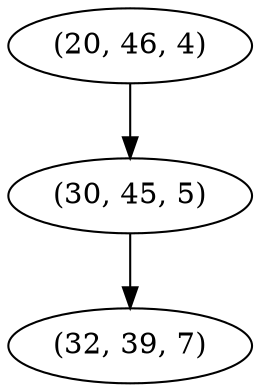digraph tree {
    "(20, 46, 4)";
    "(30, 45, 5)";
    "(32, 39, 7)";
    "(20, 46, 4)" -> "(30, 45, 5)";
    "(30, 45, 5)" -> "(32, 39, 7)";
}
